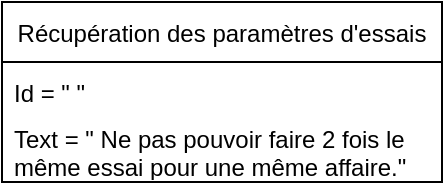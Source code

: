 <mxfile>
    <diagram id="ONgLlP4N_q6dtPXhDEXq" name="Page-1">
        <mxGraphModel dx="966" dy="658" grid="1" gridSize="10" guides="1" tooltips="1" connect="1" arrows="1" fold="1" page="1" pageScale="1" pageWidth="827" pageHeight="1169" math="0" shadow="0">
            <root>
                <mxCell id="0"/>
                <mxCell id="1" parent="0"/>
                <mxCell id="7" value="Récupération des paramètres d'essais" style="swimlane;fontStyle=0;childLayout=stackLayout;horizontal=1;startSize=30;horizontalStack=0;resizeParent=1;resizeParentMax=0;resizeLast=0;collapsible=1;marginBottom=0;labelBorderColor=none;" vertex="1" parent="1">
                    <mxGeometry x="120" y="80" width="220" height="90" as="geometry"/>
                </mxCell>
                <mxCell id="8" value="Id = &quot; &quot;" style="text;strokeColor=none;fillColor=none;align=left;verticalAlign=middle;spacingLeft=4;spacingRight=4;overflow=hidden;points=[[0,0.5],[1,0.5]];portConstraint=eastwest;rotatable=0;labelBorderColor=none;" vertex="1" parent="7">
                    <mxGeometry y="30" width="220" height="30" as="geometry"/>
                </mxCell>
                <mxCell id="9" value="Text = &quot; Ne pas pouvoir faire 2 fois le&#10;même essai pour une même affaire.&quot;" style="text;strokeColor=none;fillColor=none;align=left;verticalAlign=middle;spacingLeft=4;spacingRight=4;overflow=hidden;points=[[0,0.5],[1,0.5]];portConstraint=eastwest;rotatable=0;labelBorderColor=none;" vertex="1" parent="7">
                    <mxGeometry y="60" width="220" height="30" as="geometry"/>
                </mxCell>
            </root>
        </mxGraphModel>
    </diagram>
</mxfile>